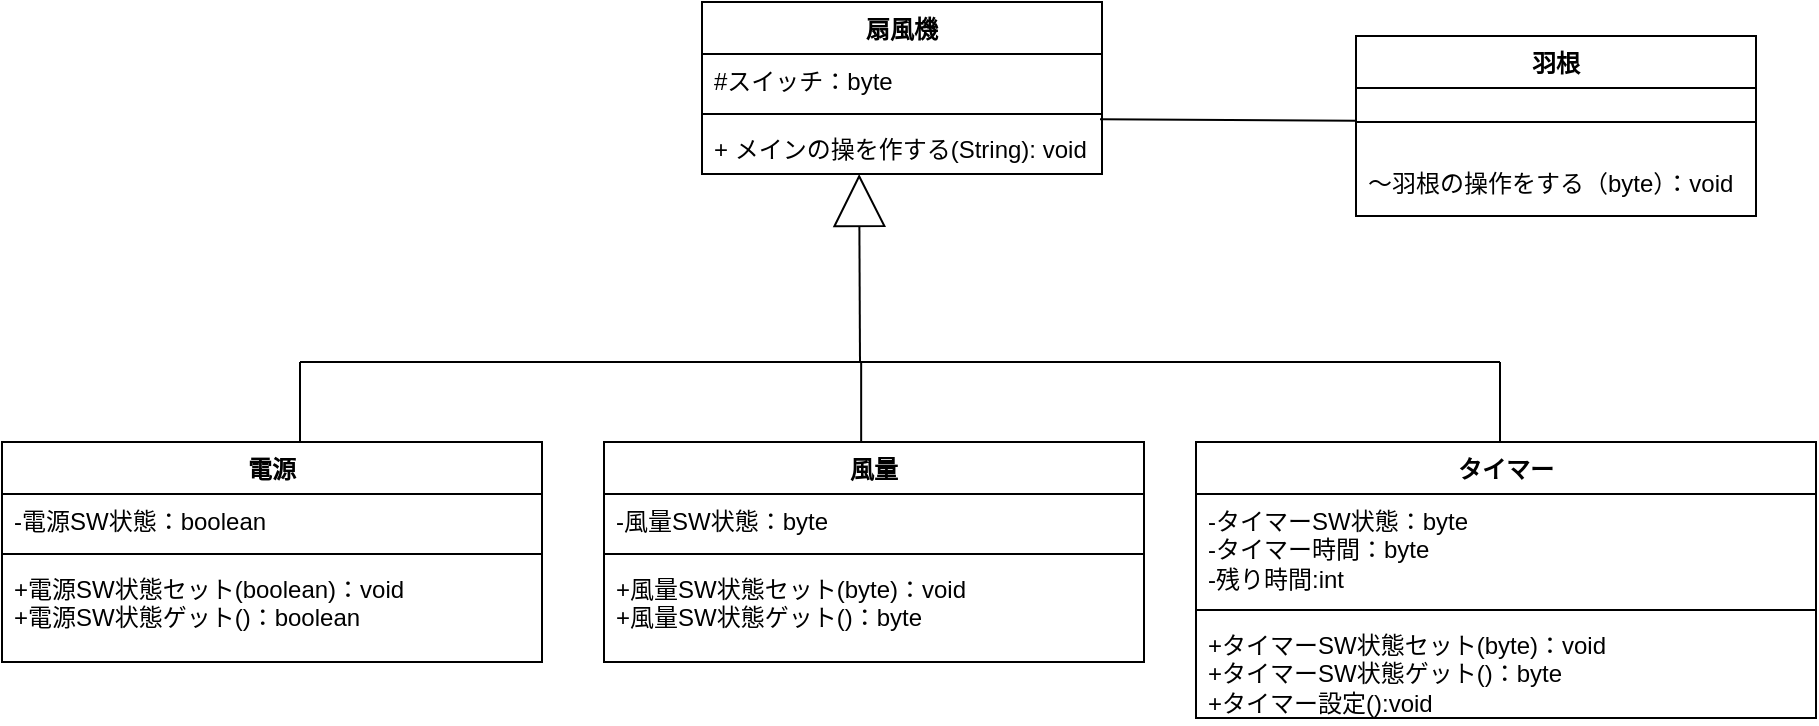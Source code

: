 <mxfile version="21.1.2" type="device" pages="2">
  <diagram id="Da-osiFDCDOtsJ7MdUAY" name="クラス図">
    <mxGraphModel dx="880" dy="484" grid="1" gridSize="10" guides="1" tooltips="1" connect="1" arrows="1" fold="1" page="1" pageScale="1" pageWidth="827" pageHeight="1169" math="0" shadow="0">
      <root>
        <mxCell id="0" />
        <mxCell id="1" parent="0" />
        <mxCell id="GNxP4Rq1OhnhySqF_HCn-17" value="羽根" style="swimlane;fontStyle=1;align=center;verticalAlign=top;childLayout=stackLayout;horizontal=1;startSize=26;horizontalStack=0;resizeParent=1;resizeParentMax=0;resizeLast=0;collapsible=1;marginBottom=0;whiteSpace=wrap;html=1;" parent="1" vertex="1">
          <mxGeometry x="688" y="157" width="200" height="90" as="geometry" />
        </mxCell>
        <mxCell id="GNxP4Rq1OhnhySqF_HCn-19" value="" style="line;strokeWidth=1;fillColor=none;align=left;verticalAlign=middle;spacingTop=-1;spacingLeft=3;spacingRight=3;rotatable=0;labelPosition=right;points=[];portConstraint=eastwest;strokeColor=inherit;" parent="GNxP4Rq1OhnhySqF_HCn-17" vertex="1">
          <mxGeometry y="26" width="200" height="34" as="geometry" />
        </mxCell>
        <mxCell id="GNxP4Rq1OhnhySqF_HCn-20" value="～羽根の操作をする（byte）：void" style="text;strokeColor=none;fillColor=none;align=left;verticalAlign=top;spacingLeft=4;spacingRight=4;overflow=hidden;rotatable=0;points=[[0,0.5],[1,0.5]];portConstraint=eastwest;whiteSpace=wrap;html=1;" parent="GNxP4Rq1OhnhySqF_HCn-17" vertex="1">
          <mxGeometry y="60" width="200" height="30" as="geometry" />
        </mxCell>
        <mxCell id="5kG-spY-I7t3I65sGGEA-6" value="" style="endArrow=block;endFill=0;endSize=24;html=1;rounded=0;" parent="1" edge="1">
          <mxGeometry width="160" relative="1" as="geometry">
            <mxPoint x="440" y="320" as="sourcePoint" />
            <mxPoint x="439.58" y="226" as="targetPoint" />
          </mxGeometry>
        </mxCell>
        <mxCell id="nmrd6tZjVNv58GOkw1EU-1" value="電源" style="swimlane;fontStyle=1;align=center;verticalAlign=top;childLayout=stackLayout;horizontal=1;startSize=26;horizontalStack=0;resizeParent=1;resizeParentMax=0;resizeLast=0;collapsible=1;marginBottom=0;whiteSpace=wrap;html=1;" parent="1" vertex="1">
          <mxGeometry x="11" y="360" width="270" height="110" as="geometry" />
        </mxCell>
        <mxCell id="aP3Cfx8HfI20d9rnEFOV-4" value="" style="endArrow=none;endFill=0;endSize=24;html=1;rounded=0;" parent="nmrd6tZjVNv58GOkw1EU-1" edge="1">
          <mxGeometry width="160" relative="1" as="geometry">
            <mxPoint x="149" as="sourcePoint" />
            <mxPoint x="149" y="-40" as="targetPoint" />
          </mxGeometry>
        </mxCell>
        <mxCell id="nmrd6tZjVNv58GOkw1EU-2" value="-電源SW状態：boolean" style="text;strokeColor=none;fillColor=none;align=left;verticalAlign=top;spacingLeft=4;spacingRight=4;overflow=hidden;rotatable=0;points=[[0,0.5],[1,0.5]];portConstraint=eastwest;whiteSpace=wrap;html=1;" parent="nmrd6tZjVNv58GOkw1EU-1" vertex="1">
          <mxGeometry y="26" width="270" height="26" as="geometry" />
        </mxCell>
        <mxCell id="nmrd6tZjVNv58GOkw1EU-3" value="" style="line;strokeWidth=1;fillColor=none;align=left;verticalAlign=middle;spacingTop=-1;spacingLeft=3;spacingRight=3;rotatable=0;labelPosition=right;points=[];portConstraint=eastwest;strokeColor=inherit;" parent="nmrd6tZjVNv58GOkw1EU-1" vertex="1">
          <mxGeometry y="52" width="270" height="8" as="geometry" />
        </mxCell>
        <mxCell id="nmrd6tZjVNv58GOkw1EU-4" value="+電源SW状態セット(boolean)：void&lt;br style=&quot;border-color: var(--border-color);&quot;&gt;+電源SW状態ゲット()：boolean" style="text;strokeColor=none;fillColor=none;align=left;verticalAlign=top;spacingLeft=4;spacingRight=4;overflow=hidden;rotatable=0;points=[[0,0.5],[1,0.5]];portConstraint=eastwest;whiteSpace=wrap;html=1;" parent="nmrd6tZjVNv58GOkw1EU-1" vertex="1">
          <mxGeometry y="60" width="270" height="50" as="geometry" />
        </mxCell>
        <mxCell id="nmrd6tZjVNv58GOkw1EU-5" value="風量" style="swimlane;fontStyle=1;align=center;verticalAlign=top;childLayout=stackLayout;horizontal=1;startSize=26;horizontalStack=0;resizeParent=1;resizeParentMax=0;resizeLast=0;collapsible=1;marginBottom=0;whiteSpace=wrap;html=1;" parent="1" vertex="1">
          <mxGeometry x="312" y="360" width="270" height="110" as="geometry" />
        </mxCell>
        <mxCell id="nmrd6tZjVNv58GOkw1EU-6" value="-風量SW状態：byte" style="text;strokeColor=none;fillColor=none;align=left;verticalAlign=top;spacingLeft=4;spacingRight=4;overflow=hidden;rotatable=0;points=[[0,0.5],[1,0.5]];portConstraint=eastwest;whiteSpace=wrap;html=1;" parent="nmrd6tZjVNv58GOkw1EU-5" vertex="1">
          <mxGeometry y="26" width="270" height="26" as="geometry" />
        </mxCell>
        <mxCell id="nmrd6tZjVNv58GOkw1EU-7" value="" style="line;strokeWidth=1;fillColor=none;align=left;verticalAlign=middle;spacingTop=-1;spacingLeft=3;spacingRight=3;rotatable=0;labelPosition=right;points=[];portConstraint=eastwest;strokeColor=inherit;" parent="nmrd6tZjVNv58GOkw1EU-5" vertex="1">
          <mxGeometry y="52" width="270" height="8" as="geometry" />
        </mxCell>
        <mxCell id="nmrd6tZjVNv58GOkw1EU-8" value="+風量SW状態セット(byte)：void&lt;br style=&quot;border-color: var(--border-color);&quot;&gt;+風量SW状態ゲット()：byte" style="text;strokeColor=none;fillColor=none;align=left;verticalAlign=top;spacingLeft=4;spacingRight=4;overflow=hidden;rotatable=0;points=[[0,0.5],[1,0.5]];portConstraint=eastwest;whiteSpace=wrap;html=1;" parent="nmrd6tZjVNv58GOkw1EU-5" vertex="1">
          <mxGeometry y="60" width="270" height="50" as="geometry" />
        </mxCell>
        <mxCell id="nmrd6tZjVNv58GOkw1EU-13" value="タイマー&lt;br&gt;" style="swimlane;fontStyle=1;align=center;verticalAlign=top;childLayout=stackLayout;horizontal=1;startSize=26;horizontalStack=0;resizeParent=1;resizeParentMax=0;resizeLast=0;collapsible=1;marginBottom=0;whiteSpace=wrap;html=1;" parent="1" vertex="1">
          <mxGeometry x="608" y="360" width="310" height="138" as="geometry" />
        </mxCell>
        <mxCell id="nmrd6tZjVNv58GOkw1EU-14" value="-タイマーSW状態：byte&lt;br&gt;-タイマー時間：byte&lt;br style=&quot;border-color: var(--border-color);&quot;&gt;-残り時間:int" style="text;strokeColor=none;fillColor=none;align=left;verticalAlign=top;spacingLeft=4;spacingRight=4;overflow=hidden;rotatable=0;points=[[0,0.5],[1,0.5]];portConstraint=eastwest;whiteSpace=wrap;html=1;" parent="nmrd6tZjVNv58GOkw1EU-13" vertex="1">
          <mxGeometry y="26" width="310" height="54" as="geometry" />
        </mxCell>
        <mxCell id="nmrd6tZjVNv58GOkw1EU-15" value="" style="line;strokeWidth=1;fillColor=none;align=left;verticalAlign=middle;spacingTop=-1;spacingLeft=3;spacingRight=3;rotatable=0;labelPosition=right;points=[];portConstraint=eastwest;strokeColor=inherit;" parent="nmrd6tZjVNv58GOkw1EU-13" vertex="1">
          <mxGeometry y="80" width="310" height="8" as="geometry" />
        </mxCell>
        <mxCell id="nmrd6tZjVNv58GOkw1EU-16" value="+タイマーSW状態セット(byte)：void&lt;br style=&quot;border-color: var(--border-color);&quot;&gt;+タイマーSW状態ゲット()：byte&lt;br&gt;+タイマー設定():void" style="text;strokeColor=none;fillColor=none;align=left;verticalAlign=top;spacingLeft=4;spacingRight=4;overflow=hidden;rotatable=0;points=[[0,0.5],[1,0.5]];portConstraint=eastwest;whiteSpace=wrap;html=1;" parent="nmrd6tZjVNv58GOkw1EU-13" vertex="1">
          <mxGeometry y="88" width="310" height="50" as="geometry" />
        </mxCell>
        <mxCell id="nmrd6tZjVNv58GOkw1EU-17" value="" style="endArrow=none;html=1;rounded=0;exitX=0.995;exitY=0.825;exitDx=0;exitDy=0;exitPerimeter=0;" parent="1" source="aP3Cfx8HfI20d9rnEFOV-9" target="GNxP4Rq1OhnhySqF_HCn-19" edge="1">
          <mxGeometry width="50" height="50" relative="1" as="geometry">
            <mxPoint x="522" y="198.5" as="sourcePoint" />
            <mxPoint x="611" y="199.5" as="targetPoint" />
          </mxGeometry>
        </mxCell>
        <mxCell id="aP3Cfx8HfI20d9rnEFOV-3" value="" style="endArrow=none;endFill=0;endSize=24;html=1;rounded=0;" parent="1" edge="1">
          <mxGeometry width="160" relative="1" as="geometry">
            <mxPoint x="160" y="320" as="sourcePoint" />
            <mxPoint x="760" y="320" as="targetPoint" />
            <Array as="points">
              <mxPoint x="460" y="320" />
            </Array>
          </mxGeometry>
        </mxCell>
        <mxCell id="aP3Cfx8HfI20d9rnEFOV-5" value="" style="endArrow=none;endFill=0;endSize=24;html=1;rounded=0;" parent="1" edge="1">
          <mxGeometry width="160" relative="1" as="geometry">
            <mxPoint x="760" y="360" as="sourcePoint" />
            <mxPoint x="760" y="320" as="targetPoint" />
          </mxGeometry>
        </mxCell>
        <mxCell id="aP3Cfx8HfI20d9rnEFOV-6" value="" style="endArrow=none;endFill=0;endSize=24;html=1;rounded=0;" parent="1" edge="1">
          <mxGeometry width="160" relative="1" as="geometry">
            <mxPoint x="440.58" y="360" as="sourcePoint" />
            <mxPoint x="440.58" y="320" as="targetPoint" />
          </mxGeometry>
        </mxCell>
        <mxCell id="aP3Cfx8HfI20d9rnEFOV-7" value="扇風機" style="swimlane;fontStyle=1;align=center;verticalAlign=top;childLayout=stackLayout;horizontal=1;startSize=26;horizontalStack=0;resizeParent=1;resizeParentMax=0;resizeLast=0;collapsible=1;marginBottom=0;whiteSpace=wrap;html=1;" parent="1" vertex="1">
          <mxGeometry x="361" y="140" width="200" height="86" as="geometry" />
        </mxCell>
        <mxCell id="aP3Cfx8HfI20d9rnEFOV-8" value="#スイッチ：byte" style="text;strokeColor=none;fillColor=none;align=left;verticalAlign=top;spacingLeft=4;spacingRight=4;overflow=hidden;rotatable=0;points=[[0,0.5],[1,0.5]];portConstraint=eastwest;whiteSpace=wrap;html=1;" parent="aP3Cfx8HfI20d9rnEFOV-7" vertex="1">
          <mxGeometry y="26" width="200" height="26" as="geometry" />
        </mxCell>
        <mxCell id="aP3Cfx8HfI20d9rnEFOV-9" value="" style="line;strokeWidth=1;fillColor=none;align=left;verticalAlign=middle;spacingTop=-1;spacingLeft=3;spacingRight=3;rotatable=0;labelPosition=right;points=[];portConstraint=eastwest;strokeColor=inherit;" parent="aP3Cfx8HfI20d9rnEFOV-7" vertex="1">
          <mxGeometry y="52" width="200" height="8" as="geometry" />
        </mxCell>
        <mxCell id="aP3Cfx8HfI20d9rnEFOV-10" value="+ メインの操を作する(String): void" style="text;strokeColor=none;fillColor=none;align=left;verticalAlign=top;spacingLeft=4;spacingRight=4;overflow=hidden;rotatable=0;points=[[0,0.5],[1,0.5]];portConstraint=eastwest;whiteSpace=wrap;html=1;" parent="aP3Cfx8HfI20d9rnEFOV-7" vertex="1">
          <mxGeometry y="60" width="200" height="26" as="geometry" />
        </mxCell>
      </root>
    </mxGraphModel>
  </diagram>
  <diagram id="MlRpF2pr8YVpRtB6sIoQ" name="シーケンス図">
    <mxGraphModel dx="880" dy="1653" grid="1" gridSize="10" guides="1" tooltips="1" connect="1" arrows="1" fold="1" page="1" pageScale="1" pageWidth="827" pageHeight="1169" math="0" shadow="0">
      <root>
        <mxCell id="0" />
        <mxCell id="1" parent="0" />
        <mxCell id="IjhxHUzppBeSH8chwasQ-3" value="風量" style="shape=umlLifeline;perimeter=lifelinePerimeter;whiteSpace=wrap;html=1;container=1;dropTarget=0;collapsible=0;recursiveResize=0;outlineConnect=0;portConstraint=eastwest;newEdgeStyle={&quot;edgeStyle&quot;:&quot;elbowEdgeStyle&quot;,&quot;elbow&quot;:&quot;vertical&quot;,&quot;curved&quot;:0,&quot;rounded&quot;:0};" parent="1" vertex="1">
          <mxGeometry x="446" y="79" width="100" height="2631" as="geometry" />
        </mxCell>
        <mxCell id="IjhxHUzppBeSH8chwasQ-4" value="" style="html=1;points=[];perimeter=orthogonalPerimeter;outlineConnect=0;targetShapes=umlLifeline;portConstraint=eastwest;newEdgeStyle={&quot;edgeStyle&quot;:&quot;elbowEdgeStyle&quot;,&quot;elbow&quot;:&quot;vertical&quot;,&quot;curved&quot;:0,&quot;rounded&quot;:0};" parent="IjhxHUzppBeSH8chwasQ-3" vertex="1">
          <mxGeometry x="45" y="1100" width="10" height="20" as="geometry" />
        </mxCell>
        <mxCell id="I4E5OEKhnWg4GRvP0yCX-6" value="" style="html=1;points=[];perimeter=orthogonalPerimeter;outlineConnect=0;targetShapes=umlLifeline;portConstraint=eastwest;newEdgeStyle={&quot;edgeStyle&quot;:&quot;elbowEdgeStyle&quot;,&quot;elbow&quot;:&quot;vertical&quot;,&quot;curved&quot;:0,&quot;rounded&quot;:0};" parent="1" vertex="1">
          <mxGeometry x="491" y="1484" width="10" height="346" as="geometry" />
        </mxCell>
        <mxCell id="z99gwbU9ZawoU2V-Dmkn-1" value="" style="shape=umlLifeline;perimeter=lifelinePerimeter;whiteSpace=wrap;html=1;container=1;dropTarget=0;collapsible=0;recursiveResize=0;outlineConnect=0;portConstraint=eastwest;newEdgeStyle={&quot;edgeStyle&quot;:&quot;elbowEdgeStyle&quot;,&quot;elbow&quot;:&quot;vertical&quot;,&quot;curved&quot;:0,&quot;rounded&quot;:0};participant=umlActor;" parent="1" vertex="1">
          <mxGeometry x="30" y="80" width="20" height="2630" as="geometry" />
        </mxCell>
        <mxCell id="z99gwbU9ZawoU2V-Dmkn-2" value="" style="html=1;points=[];perimeter=orthogonalPerimeter;outlineConnect=0;targetShapes=umlLifeline;portConstraint=eastwest;newEdgeStyle={&quot;edgeStyle&quot;:&quot;elbowEdgeStyle&quot;,&quot;elbow&quot;:&quot;vertical&quot;,&quot;curved&quot;:0,&quot;rounded&quot;:0};" parent="z99gwbU9ZawoU2V-Dmkn-1" vertex="1">
          <mxGeometry x="5" y="160" width="10" height="80" as="geometry" />
        </mxCell>
        <mxCell id="81HOCbnFtm8YGjuf9_y1-8" value="" style="html=1;points=[];perimeter=orthogonalPerimeter;outlineConnect=0;targetShapes=umlLifeline;portConstraint=eastwest;newEdgeStyle={&quot;edgeStyle&quot;:&quot;elbowEdgeStyle&quot;,&quot;elbow&quot;:&quot;vertical&quot;,&quot;curved&quot;:0,&quot;rounded&quot;:0};" parent="z99gwbU9ZawoU2V-Dmkn-1" vertex="1">
          <mxGeometry x="5" y="600" width="10" height="82" as="geometry" />
        </mxCell>
        <mxCell id="z99gwbU9ZawoU2V-Dmkn-3" value="扇風機" style="shape=umlLifeline;perimeter=lifelinePerimeter;whiteSpace=wrap;html=1;container=1;dropTarget=0;collapsible=0;recursiveResize=0;outlineConnect=0;portConstraint=eastwest;newEdgeStyle={&quot;edgeStyle&quot;:&quot;elbowEdgeStyle&quot;,&quot;elbow&quot;:&quot;vertical&quot;,&quot;curved&quot;:0,&quot;rounded&quot;:0};" parent="1" vertex="1">
          <mxGeometry x="117" y="79" width="100" height="2631" as="geometry" />
        </mxCell>
        <mxCell id="z99gwbU9ZawoU2V-Dmkn-4" value="" style="html=1;points=[];perimeter=orthogonalPerimeter;outlineConnect=0;targetShapes=umlLifeline;portConstraint=eastwest;newEdgeStyle={&quot;edgeStyle&quot;:&quot;elbowEdgeStyle&quot;,&quot;elbow&quot;:&quot;vertical&quot;,&quot;curved&quot;:0,&quot;rounded&quot;:0};" parent="z99gwbU9ZawoU2V-Dmkn-3" vertex="1">
          <mxGeometry x="45" y="110" width="10" height="2170" as="geometry" />
        </mxCell>
        <mxCell id="IjhxHUzppBeSH8chwasQ-1" value="電源" style="shape=umlLifeline;perimeter=lifelinePerimeter;whiteSpace=wrap;html=1;container=1;dropTarget=0;collapsible=0;recursiveResize=0;outlineConnect=0;portConstraint=eastwest;newEdgeStyle={&quot;edgeStyle&quot;:&quot;elbowEdgeStyle&quot;,&quot;elbow&quot;:&quot;vertical&quot;,&quot;curved&quot;:0,&quot;rounded&quot;:0};" parent="1" vertex="1">
          <mxGeometry x="285" y="79" width="100" height="2631" as="geometry" />
        </mxCell>
        <mxCell id="IjhxHUzppBeSH8chwasQ-2" value="" style="html=1;points=[];perimeter=orthogonalPerimeter;outlineConnect=0;targetShapes=umlLifeline;portConstraint=eastwest;newEdgeStyle={&quot;edgeStyle&quot;:&quot;elbowEdgeStyle&quot;,&quot;elbow&quot;:&quot;vertical&quot;,&quot;curved&quot;:0,&quot;rounded&quot;:0};" parent="IjhxHUzppBeSH8chwasQ-1" vertex="1">
          <mxGeometry x="45" y="975" width="10" height="285" as="geometry" />
        </mxCell>
        <mxCell id="I4E5OEKhnWg4GRvP0yCX-8" value="" style="html=1;points=[];perimeter=orthogonalPerimeter;outlineConnect=0;targetShapes=umlLifeline;portConstraint=eastwest;newEdgeStyle={&quot;edgeStyle&quot;:&quot;elbowEdgeStyle&quot;,&quot;elbow&quot;:&quot;vertical&quot;,&quot;curved&quot;:0,&quot;rounded&quot;:0};" parent="IjhxHUzppBeSH8chwasQ-1" vertex="1">
          <mxGeometry x="45" y="2480" width="10" height="20" as="geometry" />
        </mxCell>
        <mxCell id="IjhxHUzppBeSH8chwasQ-5" value="タイマー" style="shape=umlLifeline;perimeter=lifelinePerimeter;whiteSpace=wrap;html=1;container=1;dropTarget=0;collapsible=0;recursiveResize=0;outlineConnect=0;portConstraint=eastwest;newEdgeStyle={&quot;edgeStyle&quot;:&quot;elbowEdgeStyle&quot;,&quot;elbow&quot;:&quot;vertical&quot;,&quot;curved&quot;:0,&quot;rounded&quot;:0};" parent="1" vertex="1">
          <mxGeometry x="607" y="79" width="100" height="2631" as="geometry" />
        </mxCell>
        <mxCell id="IjhxHUzppBeSH8chwasQ-6" value="" style="html=1;points=[];perimeter=orthogonalPerimeter;outlineConnect=0;targetShapes=umlLifeline;portConstraint=eastwest;newEdgeStyle={&quot;edgeStyle&quot;:&quot;elbowEdgeStyle&quot;,&quot;elbow&quot;:&quot;vertical&quot;,&quot;curved&quot;:0,&quot;rounded&quot;:0};" parent="IjhxHUzppBeSH8chwasQ-5" vertex="1">
          <mxGeometry x="45" y="1120" width="10" height="170" as="geometry" />
        </mxCell>
        <mxCell id="IjhxHUzppBeSH8chwasQ-7" value="羽根" style="shape=umlLifeline;perimeter=lifelinePerimeter;whiteSpace=wrap;html=1;container=1;dropTarget=0;collapsible=0;recursiveResize=0;outlineConnect=0;portConstraint=eastwest;newEdgeStyle={&quot;edgeStyle&quot;:&quot;elbowEdgeStyle&quot;,&quot;elbow&quot;:&quot;vertical&quot;,&quot;curved&quot;:0,&quot;rounded&quot;:0};" parent="1" vertex="1">
          <mxGeometry x="767" y="79" width="100" height="2621" as="geometry" />
        </mxCell>
        <mxCell id="IjhxHUzppBeSH8chwasQ-8" value="" style="html=1;points=[];perimeter=orthogonalPerimeter;outlineConnect=0;targetShapes=umlLifeline;portConstraint=eastwest;newEdgeStyle={&quot;edgeStyle&quot;:&quot;elbowEdgeStyle&quot;,&quot;elbow&quot;:&quot;vertical&quot;,&quot;curved&quot;:0,&quot;rounded&quot;:0};" parent="IjhxHUzppBeSH8chwasQ-7" vertex="1">
          <mxGeometry x="45" y="1147" width="10" height="210" as="geometry" />
        </mxCell>
        <mxCell id="6IpNeyvOo0yQNz-WjxE4-5" value="" style="html=1;points=[];perimeter=orthogonalPerimeter;outlineConnect=0;targetShapes=umlLifeline;portConstraint=eastwest;newEdgeStyle={&quot;edgeStyle&quot;:&quot;elbowEdgeStyle&quot;,&quot;elbow&quot;:&quot;vertical&quot;,&quot;curved&quot;:0,&quot;rounded&quot;:0};" parent="IjhxHUzppBeSH8chwasQ-7" vertex="1">
          <mxGeometry x="45" y="1521" width="10" height="294" as="geometry" />
        </mxCell>
        <mxCell id="I4E5OEKhnWg4GRvP0yCX-1" value="" style="html=1;points=[];perimeter=orthogonalPerimeter;outlineConnect=0;targetShapes=umlLifeline;portConstraint=eastwest;newEdgeStyle={&quot;edgeStyle&quot;:&quot;elbowEdgeStyle&quot;,&quot;elbow&quot;:&quot;vertical&quot;,&quot;curved&quot;:0,&quot;rounded&quot;:0};" parent="IjhxHUzppBeSH8chwasQ-7" vertex="1">
          <mxGeometry x="45" y="2122" width="10" height="60" as="geometry" />
        </mxCell>
        <mxCell id="0y47AZSAL1XoMEZgoopo-1" value="loop" style="shape=umlFrame;whiteSpace=wrap;html=1;pointerEvents=0;strokeColor=#000000;" parent="1" vertex="1">
          <mxGeometry x="10" y="150" width="1000" height="2510" as="geometry" />
        </mxCell>
        <mxCell id="0y47AZSAL1XoMEZgoopo-2" value="&lt;span style=&quot;background-color: rgb(255, 255, 255);&quot;&gt;[!終了SW状態]&lt;/span&gt;" style="text;html=1;align=center;verticalAlign=middle;resizable=0;points=[];autosize=1;strokeColor=none;fillColor=none;fontStyle=0" parent="1" vertex="1">
          <mxGeometry x="121" y="186" width="100" height="30" as="geometry" />
        </mxCell>
        <mxCell id="0y47AZSAL1XoMEZgoopo-3" value="スイッチを押す" style="html=1;verticalAlign=bottom;endArrow=open;edgeStyle=elbowEdgeStyle;elbow=vertical;curved=0;rounded=0;endFill=0;" parent="1" edge="1">
          <mxGeometry width="80" relative="1" as="geometry">
            <mxPoint x="47" y="288" as="sourcePoint" />
            <mxPoint x="160" y="288" as="targetPoint" />
          </mxGeometry>
        </mxCell>
        <mxCell id="m8nRjdn6mDifJX-L7D6D-1" value="opt" style="shape=umlFrame;whiteSpace=wrap;html=1;pointerEvents=0;" parent="1" vertex="1">
          <mxGeometry x="20" y="490" width="329" height="468" as="geometry" />
        </mxCell>
        <mxCell id="m8nRjdn6mDifJX-L7D6D-2" value="&lt;span style=&quot;background-color: rgb(255, 255, 255);&quot;&gt;[電源OFF]&lt;/span&gt;" style="text;html=1;align=center;verticalAlign=middle;resizable=0;points=[];autosize=1;strokeColor=none;fillColor=none;fontStyle=0" parent="1" vertex="1">
          <mxGeometry x="131" y="566" width="80" height="30" as="geometry" />
        </mxCell>
        <mxCell id="iE-yaS8_JCGdy1mH4K0s-1" value="電源SWを選ぶ必要" style="html=1;verticalAlign=bottom;endArrow=open;edgeStyle=elbowEdgeStyle;elbow=vertical;curved=0;rounded=0;endFill=0;" parent="1" edge="1">
          <mxGeometry width="80" relative="1" as="geometry">
            <mxPoint x="160" y="686" as="sourcePoint" />
            <mxPoint x="44" y="686" as="targetPoint" />
          </mxGeometry>
        </mxCell>
        <mxCell id="bO6Vk6zns8SR30MgM4As-1" value="スイッチに代入" style="html=1;align=left;spacingLeft=2;endArrow=block;rounded=0;edgeStyle=orthogonalEdgeStyle;curved=0;rounded=0;" parent="1" edge="1">
          <mxGeometry relative="1" as="geometry">
            <mxPoint x="173" y="306" as="sourcePoint" />
            <Array as="points">
              <mxPoint x="203" y="336" />
            </Array>
            <mxPoint x="173" y="336" as="targetPoint" />
          </mxGeometry>
        </mxCell>
        <mxCell id="ChgpOdPrW_7bbLY_2tV4-1" value="loop" style="shape=umlFrame;whiteSpace=wrap;html=1;pointerEvents=0;" parent="1" vertex="1">
          <mxGeometry x="30" y="610" width="260" height="328" as="geometry" />
        </mxCell>
        <mxCell id="ChgpOdPrW_7bbLY_2tV4-2" value="&lt;span style=&quot;background-color: rgb(255, 255, 255);&quot;&gt;[!電源SW状態]&lt;/span&gt;" style="text;html=1;align=center;verticalAlign=middle;resizable=0;points=[];autosize=1;strokeColor=none;fillColor=none;fontStyle=0" parent="1" vertex="1">
          <mxGeometry x="121" y="631" width="100" height="30" as="geometry" />
        </mxCell>
        <mxCell id="ChgpOdPrW_7bbLY_2tV4-3" value="スイッチを押す" style="html=1;verticalAlign=bottom;endArrow=open;edgeStyle=elbowEdgeStyle;elbow=vertical;curved=0;rounded=0;endFill=0;" parent="1" edge="1">
          <mxGeometry width="80" relative="1" as="geometry">
            <mxPoint x="48" y="753" as="sourcePoint" />
            <mxPoint x="158" y="753" as="targetPoint" />
          </mxGeometry>
        </mxCell>
        <mxCell id="ChgpOdPrW_7bbLY_2tV4-4" value="スイッチに代入" style="html=1;align=left;spacingLeft=2;endArrow=block;rounded=0;edgeStyle=orthogonalEdgeStyle;curved=0;rounded=0;" parent="1" edge="1">
          <mxGeometry relative="1" as="geometry">
            <mxPoint x="171" y="761" as="sourcePoint" />
            <Array as="points">
              <mxPoint x="201" y="791" />
            </Array>
            <mxPoint x="171" y="791" as="targetPoint" />
          </mxGeometry>
        </mxCell>
        <mxCell id="EShJ6mX-_zgLLwn7hlxP-1" value="alt" style="shape=umlFrame;whiteSpace=wrap;html=1;pointerEvents=0;fillColor=#0050ef;strokeColor=#001DBC;fontColor=#ffffff;" parent="1" vertex="1">
          <mxGeometry x="60" y="1000" width="920" height="1630" as="geometry" />
        </mxCell>
        <mxCell id="mp9bJ8Ztt0HSg848w47t-1" value="&lt;span style=&quot;background-color: rgb(255, 255, 255);&quot;&gt;[電源SW]&lt;/span&gt;" style="text;html=1;align=center;verticalAlign=middle;resizable=0;points=[];autosize=1;fontColor=#3333FF;" parent="1" vertex="1">
          <mxGeometry x="131" y="1020" width="70" height="30" as="geometry" />
        </mxCell>
        <mxCell id="VEgwTOp1ede8Go00H1na-1" value="return" style="html=1;verticalAlign=bottom;endArrow=open;edgeStyle=elbowEdgeStyle;elbow=vertical;curved=0;rounded=0;endFill=0;dashed=1;" parent="1" edge="1">
          <mxGeometry width="80" relative="1" as="geometry">
            <mxPoint x="330" y="1080" as="sourcePoint" />
            <mxPoint x="172" y="1080" as="targetPoint" />
          </mxGeometry>
        </mxCell>
        <mxCell id="8qKCtNKibCvqncSbySWY-1" value="alt" style="shape=umlFrame;whiteSpace=wrap;html=1;pointerEvents=0;" parent="1" vertex="1">
          <mxGeometry x="87" y="1090" width="873" height="350" as="geometry" />
        </mxCell>
        <mxCell id="COXw2-XJ1EivFBoxkVSo-1" value="&lt;span style=&quot;background-color: rgb(255, 255, 255);&quot;&gt;[電源OFF]&lt;/span&gt;" style="text;html=1;align=center;verticalAlign=middle;resizable=0;points=[];autosize=1;strokeColor=none;fillColor=none;" parent="1" vertex="1">
          <mxGeometry x="121" y="1117" width="80" height="30" as="geometry" />
        </mxCell>
        <mxCell id="2L34tnE1T6-V9yDTWy7O-1" value="電源SW状態セット(ON)" style="html=1;verticalAlign=bottom;endArrow=open;edgeStyle=elbowEdgeStyle;elbow=vertical;curved=0;rounded=0;endFill=0;" parent="1" edge="1">
          <mxGeometry width="80" relative="1" as="geometry">
            <mxPoint x="172" y="1157" as="sourcePoint" />
            <mxPoint x="330" y="1157" as="targetPoint" />
          </mxGeometry>
        </mxCell>
        <mxCell id="dDWD4bxIUGU5hcnFfVwq-1" value="風量SW状態セット(中)" style="html=1;verticalAlign=bottom;endArrow=open;edgeStyle=elbowEdgeStyle;elbow=vertical;curved=0;rounded=0;endFill=0;" parent="1" edge="1">
          <mxGeometry width="80" relative="1" as="geometry">
            <mxPoint x="172" y="1185" as="sourcePoint" />
            <mxPoint x="490" y="1185" as="targetPoint" />
          </mxGeometry>
        </mxCell>
        <mxCell id="srDB73NjjWslmIDbLAVM-1" value="羽根の操作をする()" style="html=1;verticalAlign=bottom;endArrow=open;edgeStyle=elbowEdgeStyle;elbow=vertical;curved=0;rounded=0;endFill=0;" parent="1" edge="1">
          <mxGeometry width="80" relative="1" as="geometry">
            <mxPoint x="174" y="1237" as="sourcePoint" />
            <mxPoint x="811" y="1237" as="targetPoint" />
          </mxGeometry>
        </mxCell>
        <mxCell id="srDB73NjjWslmIDbLAVM-3" value="羽根を風量中で回す" style="html=1;align=left;spacingLeft=2;endArrow=block;rounded=0;edgeStyle=orthogonalEdgeStyle;curved=0;rounded=0;" parent="1" edge="1">
          <mxGeometry relative="1" as="geometry">
            <mxPoint x="822" y="1245" as="sourcePoint" />
            <Array as="points">
              <mxPoint x="852" y="1275" />
            </Array>
            <mxPoint x="822" y="1275" as="targetPoint" />
          </mxGeometry>
        </mxCell>
        <mxCell id="XrZrYknfvUI4VeZLZ-8_-1" value="" style="line;strokeWidth=1;fillColor=none;align=left;verticalAlign=middle;spacingTop=-1;spacingLeft=3;spacingRight=3;rotatable=0;labelPosition=right;points=[];portConstraint=eastwest;strokeColor=inherit;dashed=1;" parent="1" vertex="1">
          <mxGeometry x="90" y="1284" width="870" height="8" as="geometry" />
        </mxCell>
        <mxCell id="XrZrYknfvUI4VeZLZ-8_-2" value="&lt;span style=&quot;background-color: rgb(255, 255, 255);&quot;&gt;[電源ON]&lt;/span&gt;" style="text;html=1;align=center;verticalAlign=middle;resizable=0;points=[];autosize=1;strokeColor=none;fillColor=none;" parent="1" vertex="1">
          <mxGeometry x="131" y="1287" width="70" height="30" as="geometry" />
        </mxCell>
        <mxCell id="QeWaGTIi_KKsl8fsgaG--1" value="電源SW状態セット(OFF)" style="html=1;verticalAlign=bottom;endArrow=open;edgeStyle=elbowEdgeStyle;elbow=vertical;curved=0;rounded=0;endFill=0;" parent="1" edge="1">
          <mxGeometry width="80" relative="1" as="geometry">
            <mxPoint x="171" y="1330" as="sourcePoint" />
            <mxPoint x="329" y="1330" as="targetPoint" />
          </mxGeometry>
        </mxCell>
        <mxCell id="k1oNEgXGWM9CuPlhudFU-1" value="タイマーSW状態セット(OFF)" style="html=1;verticalAlign=bottom;endArrow=open;edgeStyle=elbowEdgeStyle;elbow=vertical;curved=0;rounded=0;endFill=0;" parent="1" edge="1">
          <mxGeometry width="80" relative="1" as="geometry">
            <mxPoint x="172" y="1360" as="sourcePoint" />
            <mxPoint x="650" y="1360" as="targetPoint" />
            <Array as="points">
              <mxPoint x="640" y="1360" />
            </Array>
          </mxGeometry>
        </mxCell>
        <mxCell id="l2cT11Ey_8e5cHlgXcNV-1" value="羽根の操作をする()" style="html=1;verticalAlign=bottom;endArrow=open;edgeStyle=elbowEdgeStyle;elbow=vertical;curved=0;rounded=0;endFill=0;" parent="1" edge="1">
          <mxGeometry width="80" relative="1" as="geometry">
            <mxPoint x="174" y="1390" as="sourcePoint" />
            <mxPoint x="811" y="1390" as="targetPoint" />
          </mxGeometry>
        </mxCell>
        <mxCell id="l2cT11Ey_8e5cHlgXcNV-2" value="羽根を停止する" style="html=1;align=left;spacingLeft=2;endArrow=block;rounded=0;edgeStyle=orthogonalEdgeStyle;curved=0;rounded=0;" parent="1" edge="1">
          <mxGeometry relative="1" as="geometry">
            <mxPoint x="822" y="1400" as="sourcePoint" />
            <Array as="points">
              <mxPoint x="852" y="1430" />
            </Array>
            <mxPoint x="822" y="1430" as="targetPoint" />
          </mxGeometry>
        </mxCell>
        <mxCell id="pTr1EbSty8_qAl-09GON-1" value="" style="line;strokeWidth=1;fillColor=#0050ef;align=left;verticalAlign=middle;spacingTop=-1;spacingLeft=3;spacingRight=3;rotatable=0;labelPosition=right;points=[];portConstraint=eastwest;strokeColor=#001DBC;dashed=1;fontColor=#ffffff;" parent="1" vertex="1">
          <mxGeometry x="60" y="1450" width="920" height="8" as="geometry" />
        </mxCell>
        <mxCell id="okodCm0LDdhWToXSfiEH-1" value="&lt;span style=&quot;background-color: rgb(255, 255, 255);&quot;&gt;[風量SW]&lt;/span&gt;" style="text;html=1;align=center;verticalAlign=middle;resizable=0;points=[];autosize=1;strokeColor=none;fillColor=none;fontColor=#3333FF;" parent="1" vertex="1">
          <mxGeometry x="132" y="1457" width="70" height="30" as="geometry" />
        </mxCell>
        <mxCell id="okodCm0LDdhWToXSfiEH-2" value="return" style="html=1;verticalAlign=bottom;endArrow=open;edgeStyle=elbowEdgeStyle;elbow=vertical;curved=0;rounded=0;endFill=0;dashed=1;" parent="1" edge="1">
          <mxGeometry width="80" relative="1" as="geometry">
            <mxPoint x="490" y="1506" as="sourcePoint" />
            <mxPoint x="170" y="1506" as="targetPoint" />
          </mxGeometry>
        </mxCell>
        <mxCell id="LTo1EjI0QqldB_ofyN4D-1" value="alt" style="shape=umlFrame;whiteSpace=wrap;html=1;pointerEvents=0;" parent="1" vertex="1">
          <mxGeometry x="87" y="1520" width="873" height="380" as="geometry" />
        </mxCell>
        <mxCell id="4CqJJJCVuQ9Pb68nHavn-1" value="&lt;span style=&quot;background-color: rgb(255, 255, 255);&quot;&gt;[風量：弱]&lt;/span&gt;" style="text;html=1;align=center;verticalAlign=middle;resizable=0;points=[];autosize=1;strokeColor=none;fillColor=none;" parent="1" vertex="1">
          <mxGeometry x="127" y="1548" width="80" height="30" as="geometry" />
        </mxCell>
        <mxCell id="5i3kDeNX9b1GEN7vPkJq-1" value="風量SW状態セット(中)" style="html=1;verticalAlign=bottom;endArrow=open;edgeStyle=elbowEdgeStyle;elbow=vertical;curved=0;rounded=0;endFill=0;" parent="1" edge="1">
          <mxGeometry width="80" relative="1" as="geometry">
            <mxPoint x="173" y="1582" as="sourcePoint" />
            <mxPoint x="491" y="1582" as="targetPoint" />
          </mxGeometry>
        </mxCell>
        <mxCell id="omkz7KrjynmGF264bzEO-1" value="羽根の操作をする()" style="html=1;verticalAlign=bottom;endArrow=open;edgeStyle=elbowEdgeStyle;elbow=vertical;curved=0;rounded=0;endFill=0;" parent="1" edge="1">
          <mxGeometry width="80" relative="1" as="geometry">
            <mxPoint x="172" y="1610" as="sourcePoint" />
            <mxPoint x="809" y="1609.5" as="targetPoint" />
          </mxGeometry>
        </mxCell>
        <mxCell id="omkz7KrjynmGF264bzEO-2" value="羽根を風量中で回す" style="html=1;align=left;spacingLeft=2;endArrow=block;rounded=0;edgeStyle=orthogonalEdgeStyle;curved=0;rounded=0;" parent="1" edge="1">
          <mxGeometry relative="1" as="geometry">
            <mxPoint x="823" y="1620" as="sourcePoint" />
            <Array as="points">
              <mxPoint x="853" y="1650" />
            </Array>
            <mxPoint x="823" y="1650" as="targetPoint" />
          </mxGeometry>
        </mxCell>
        <mxCell id="kjZzyy0DoiToJexNsiST-1" value="&lt;span style=&quot;background-color: rgb(255, 255, 255);&quot;&gt;[風量：中]&lt;/span&gt;" style="text;html=1;align=center;verticalAlign=middle;resizable=0;points=[];autosize=1;strokeColor=none;fillColor=none;" parent="1" vertex="1">
          <mxGeometry x="127" y="1663" width="80" height="30" as="geometry" />
        </mxCell>
        <mxCell id="kjZzyy0DoiToJexNsiST-2" value="" style="line;strokeWidth=1;fillColor=none;align=left;verticalAlign=middle;spacingTop=-1;spacingLeft=3;spacingRight=3;rotatable=0;labelPosition=right;points=[];portConstraint=eastwest;strokeColor=inherit;dashed=1;" parent="1" vertex="1">
          <mxGeometry x="88.5" y="1655" width="870" height="8" as="geometry" />
        </mxCell>
        <mxCell id="kjZzyy0DoiToJexNsiST-3" value="風量SW状態セット(強)" style="html=1;verticalAlign=bottom;endArrow=open;edgeStyle=elbowEdgeStyle;elbow=vertical;curved=0;rounded=0;endFill=0;" parent="1" edge="1">
          <mxGeometry width="80" relative="1" as="geometry">
            <mxPoint x="173.5" y="1700" as="sourcePoint" />
            <mxPoint x="491.5" y="1700" as="targetPoint" />
          </mxGeometry>
        </mxCell>
        <mxCell id="kjZzyy0DoiToJexNsiST-4" value="羽根の操作をする()" style="html=1;verticalAlign=bottom;endArrow=open;edgeStyle=elbowEdgeStyle;elbow=vertical;curved=0;rounded=0;endFill=0;" parent="1" edge="1">
          <mxGeometry width="80" relative="1" as="geometry">
            <mxPoint x="172.5" y="1727.5" as="sourcePoint" />
            <mxPoint x="809.5" y="1727.5" as="targetPoint" />
          </mxGeometry>
        </mxCell>
        <mxCell id="kjZzyy0DoiToJexNsiST-5" value="羽根を強く回す" style="html=1;align=left;spacingLeft=2;endArrow=block;rounded=0;edgeStyle=orthogonalEdgeStyle;curved=0;rounded=0;" parent="1" edge="1">
          <mxGeometry relative="1" as="geometry">
            <mxPoint x="822.5" y="1738" as="sourcePoint" />
            <Array as="points">
              <mxPoint x="852.5" y="1768" />
            </Array>
            <mxPoint x="822.5" y="1768" as="targetPoint" />
          </mxGeometry>
        </mxCell>
        <mxCell id="D9P1Fpxp9gzC0Ld2rHZu-1" value="" style="line;strokeWidth=1;fillColor=none;align=left;verticalAlign=middle;spacingTop=-1;spacingLeft=3;spacingRight=3;rotatable=0;labelPosition=right;points=[];portConstraint=eastwest;strokeColor=inherit;dashed=1;" parent="1" vertex="1">
          <mxGeometry x="90" y="1773" width="870" height="8" as="geometry" />
        </mxCell>
        <mxCell id="D9P1Fpxp9gzC0Ld2rHZu-2" value="&lt;span style=&quot;background-color: rgb(255, 255, 255);&quot;&gt;[風量：強]&lt;/span&gt;" style="text;html=1;align=center;verticalAlign=middle;resizable=0;points=[];autosize=1;strokeColor=none;fillColor=none;" parent="1" vertex="1">
          <mxGeometry x="127" y="1781" width="80" height="30" as="geometry" />
        </mxCell>
        <mxCell id="D9P1Fpxp9gzC0Ld2rHZu-3" value="風量SW状態セット(弱)" style="html=1;verticalAlign=bottom;endArrow=open;edgeStyle=elbowEdgeStyle;elbow=vertical;curved=0;rounded=0;endFill=0;" parent="1" edge="1">
          <mxGeometry width="80" relative="1" as="geometry">
            <mxPoint x="172.5" y="1820" as="sourcePoint" />
            <mxPoint x="490.5" y="1820" as="targetPoint" />
          </mxGeometry>
        </mxCell>
        <mxCell id="D9P1Fpxp9gzC0Ld2rHZu-4" value="羽根の操作をする()" style="html=1;verticalAlign=bottom;endArrow=open;edgeStyle=elbowEdgeStyle;elbow=vertical;curved=0;rounded=0;endFill=0;" parent="1" edge="1">
          <mxGeometry width="80" relative="1" as="geometry">
            <mxPoint x="172.5" y="1847.5" as="sourcePoint" />
            <mxPoint x="809.5" y="1847.5" as="targetPoint" />
          </mxGeometry>
        </mxCell>
        <mxCell id="D9P1Fpxp9gzC0Ld2rHZu-5" value="羽根を弱く回す" style="html=1;align=left;spacingLeft=2;endArrow=block;rounded=0;edgeStyle=orthogonalEdgeStyle;curved=0;rounded=0;" parent="1" edge="1">
          <mxGeometry relative="1" as="geometry">
            <mxPoint x="822.5" y="1858" as="sourcePoint" />
            <Array as="points">
              <mxPoint x="852.5" y="1888" />
            </Array>
            <mxPoint x="822.5" y="1888" as="targetPoint" />
          </mxGeometry>
        </mxCell>
        <mxCell id="GWtNki4mmWJWr4B8ZV2o-1" value="" style="line;strokeWidth=1;fillColor=#0050ef;align=left;verticalAlign=middle;spacingTop=-1;spacingLeft=3;spacingRight=3;rotatable=0;labelPosition=right;points=[];portConstraint=eastwest;strokeColor=#001DBC;dashed=1;fontColor=#ffffff;" parent="1" vertex="1">
          <mxGeometry x="60" y="1910" width="920" height="8" as="geometry" />
        </mxCell>
        <mxCell id="891SmqCNrhf2otRt12sz-1" value="&lt;span style=&quot;background-color: rgb(255, 255, 255);&quot;&gt;[タイマーSW]&lt;/span&gt;" style="text;html=1;align=center;verticalAlign=middle;resizable=0;points=[];autosize=1;strokeColor=none;fillColor=none;fontColor=#3333FF;" parent="1" vertex="1">
          <mxGeometry x="121" y="1917" width="100" height="30" as="geometry" />
        </mxCell>
        <mxCell id="891SmqCNrhf2otRt12sz-2" value="retrun" style="html=1;verticalAlign=bottom;endArrow=open;edgeStyle=elbowEdgeStyle;elbow=vertical;curved=0;rounded=0;endFill=0;dashed=1;" parent="1" edge="1">
          <mxGeometry width="80" relative="1" as="geometry">
            <mxPoint x="652" y="1968" as="sourcePoint" />
            <mxPoint x="170" y="1968" as="targetPoint" />
          </mxGeometry>
        </mxCell>
        <mxCell id="3ZH6LhcMNZCnBE3SnqGb-1" value="alt" style="shape=umlFrame;whiteSpace=wrap;html=1;pointerEvents=0;" parent="1" vertex="1">
          <mxGeometry x="88.5" y="1980" width="873" height="290" as="geometry" />
        </mxCell>
        <mxCell id="nNXszxc9xwVWti_CN5Pg-1" value="&lt;span style=&quot;background-color: rgb(255, 255, 255);&quot;&gt;[タイマーOFF]&lt;/span&gt;" style="text;html=1;align=center;verticalAlign=middle;resizable=0;points=[];autosize=1;strokeColor=none;fillColor=none;" parent="1" vertex="1">
          <mxGeometry x="117" y="2010" width="100" height="30" as="geometry" />
        </mxCell>
        <mxCell id="cu63V3xBtLH-EZu4jKLj-1" value="タイマーSW状態セット(1時間)" style="html=1;verticalAlign=bottom;endArrow=open;edgeStyle=elbowEdgeStyle;elbow=vertical;curved=0;rounded=0;endFill=0;" parent="1" edge="1">
          <mxGeometry width="80" relative="1" as="geometry">
            <mxPoint x="174" y="2052" as="sourcePoint" />
            <mxPoint x="652" y="2052" as="targetPoint" />
          </mxGeometry>
        </mxCell>
        <mxCell id="eT6bdbCq_iTeYV9UIdcU-1" value="&lt;span style=&quot;background-color: rgb(255, 255, 255);&quot;&gt;[タイマー1時間]&lt;/span&gt;" style="text;html=1;align=center;verticalAlign=middle;resizable=0;points=[];autosize=1;strokeColor=none;fillColor=none;" parent="1" vertex="1">
          <mxGeometry x="112" y="2078" width="110" height="30" as="geometry" />
        </mxCell>
        <mxCell id="eT6bdbCq_iTeYV9UIdcU-2" value="" style="line;strokeWidth=1;fillColor=none;align=left;verticalAlign=middle;spacingTop=-1;spacingLeft=3;spacingRight=3;rotatable=0;labelPosition=right;points=[];portConstraint=eastwest;strokeColor=inherit;dashed=1;" parent="1" vertex="1">
          <mxGeometry x="88.5" y="2066" width="870" height="8" as="geometry" />
        </mxCell>
        <mxCell id="eT6bdbCq_iTeYV9UIdcU-3" value="タイマーSW状態セット(2時間)" style="html=1;verticalAlign=bottom;endArrow=open;edgeStyle=elbowEdgeStyle;elbow=vertical;curved=0;rounded=0;endFill=0;" parent="1" edge="1">
          <mxGeometry width="80" relative="1" as="geometry">
            <mxPoint x="175" y="2120" as="sourcePoint" />
            <mxPoint x="653" y="2120" as="targetPoint" />
          </mxGeometry>
        </mxCell>
        <mxCell id="eT6bdbCq_iTeYV9UIdcU-4" value="" style="line;strokeWidth=1;fillColor=none;align=left;verticalAlign=middle;spacingTop=-1;spacingLeft=3;spacingRight=3;rotatable=0;labelPosition=right;points=[];portConstraint=eastwest;strokeColor=inherit;dashed=1;" parent="1" vertex="1">
          <mxGeometry x="90" y="2134" width="870" height="8" as="geometry" />
        </mxCell>
        <mxCell id="eT6bdbCq_iTeYV9UIdcU-5" value="&lt;span style=&quot;background-color: rgb(255, 255, 255);&quot;&gt;[タイマー2時間]&lt;/span&gt;" style="text;html=1;align=center;verticalAlign=middle;resizable=0;points=[];autosize=1;strokeColor=none;fillColor=none;" parent="1" vertex="1">
          <mxGeometry x="112" y="2142" width="110" height="30" as="geometry" />
        </mxCell>
        <mxCell id="eT6bdbCq_iTeYV9UIdcU-6" value="タイマーSW状態セット(OFF)" style="html=1;verticalAlign=bottom;endArrow=open;edgeStyle=elbowEdgeStyle;elbow=vertical;curved=0;rounded=0;endFill=0;" parent="1" edge="1">
          <mxGeometry width="80" relative="1" as="geometry">
            <mxPoint x="175" y="2184" as="sourcePoint" />
            <mxPoint x="653" y="2184" as="targetPoint" />
          </mxGeometry>
        </mxCell>
        <mxCell id="vNdIQxm9m03cO3Iur1qG-1" value="return" style="html=1;verticalAlign=bottom;endArrow=open;edgeStyle=elbowEdgeStyle;elbow=vertical;curved=0;rounded=0;endFill=0;dashed=1;" parent="1" edge="1">
          <mxGeometry width="80" relative="1" as="geometry">
            <mxPoint x="653" y="2316" as="sourcePoint" />
            <mxPoint x="171" y="2316" as="targetPoint" />
          </mxGeometry>
        </mxCell>
        <mxCell id="3j6VVbkGAU9uZwYFIUfT-1" value="タイマー設定()" style="html=1;verticalAlign=bottom;endArrow=open;edgeStyle=elbowEdgeStyle;elbow=vertical;curved=0;rounded=0;endFill=0;" parent="1" edge="1">
          <mxGeometry width="80" relative="1" as="geometry">
            <mxPoint x="174" y="2339" as="sourcePoint" />
            <mxPoint x="652" y="2339" as="targetPoint" />
          </mxGeometry>
        </mxCell>
        <mxCell id="_nT6dW86LMEU05GntzfJ-1" value="opt" style="shape=umlFrame;whiteSpace=wrap;html=1;pointerEvents=0;" parent="1" vertex="1">
          <mxGeometry x="310" y="2391" width="630" height="209" as="geometry" />
        </mxCell>
        <mxCell id="AJKgPSB1hqqg1Du1ccM8-1" value="&lt;span style=&quot;background-color: rgb(255, 255, 255);&quot;&gt;[残り時間：0]&lt;/span&gt;" style="text;html=1;align=center;verticalAlign=middle;resizable=0;points=[];autosize=1;strokeColor=none;fillColor=none;" parent="1" vertex="1">
          <mxGeometry x="611.5" y="2407" width="91" height="26" as="geometry" />
        </mxCell>
        <mxCell id="RwuNlXIkHkqGrCKBbu_q-1" value="タイマーSW状態&lt;br&gt;セット(OFF)" style="html=1;align=left;spacingLeft=2;endArrow=block;rounded=0;edgeStyle=orthogonalEdgeStyle;curved=0;rounded=0;" parent="1" edge="1">
          <mxGeometry relative="1" as="geometry">
            <mxPoint x="663" y="2437" as="sourcePoint" />
            <Array as="points">
              <mxPoint x="693" y="2467" />
            </Array>
            <mxPoint x="663" y="2467" as="targetPoint" />
          </mxGeometry>
        </mxCell>
        <mxCell id="jHEpnmRk5FE_bIpELHjL-1" value="羽根の操作をする()" style="html=1;verticalAlign=bottom;endArrow=open;edgeStyle=elbowEdgeStyle;elbow=vertical;curved=0;rounded=0;endFill=0;" parent="1" edge="1">
          <mxGeometry width="80" relative="1" as="geometry">
            <mxPoint x="662" y="2496" as="sourcePoint" />
            <mxPoint x="812" y="2497" as="targetPoint" />
          </mxGeometry>
        </mxCell>
        <mxCell id="jHEpnmRk5FE_bIpELHjL-2" value="羽根を停止する" style="html=1;align=left;spacingLeft=2;endArrow=block;rounded=0;edgeStyle=orthogonalEdgeStyle;curved=0;rounded=0;" parent="1" edge="1">
          <mxGeometry relative="1" as="geometry">
            <mxPoint x="823" y="2508" as="sourcePoint" />
            <Array as="points">
              <mxPoint x="853" y="2538" />
            </Array>
            <mxPoint x="823" y="2538" as="targetPoint" />
          </mxGeometry>
        </mxCell>
        <mxCell id="FyoLH3QWeiA1Iqw3-Ob4-1" value="羽根の操作をする()" style="html=1;verticalAlign=bottom;endArrow=open;edgeStyle=elbowEdgeStyle;elbow=vertical;curved=0;rounded=0;endFill=0;" parent="1" edge="1">
          <mxGeometry width="80" relative="1" as="geometry">
            <mxPoint x="174.5" y="2214" as="sourcePoint" />
            <mxPoint x="811.5" y="2214" as="targetPoint" />
          </mxGeometry>
        </mxCell>
        <mxCell id="FyoLH3QWeiA1Iqw3-Ob4-2" value="羽根を停止する" style="html=1;align=left;spacingLeft=2;endArrow=block;rounded=0;edgeStyle=orthogonalEdgeStyle;curved=0;rounded=0;" parent="1" edge="1">
          <mxGeometry relative="1" as="geometry">
            <mxPoint x="822" y="2223" as="sourcePoint" />
            <Array as="points">
              <mxPoint x="852" y="2253" />
            </Array>
            <mxPoint x="822" y="2253" as="targetPoint" />
          </mxGeometry>
        </mxCell>
        <mxCell id="FyoLH3QWeiA1Iqw3-Ob4-3" value="電源SW状態セット(OFF)" style="html=1;verticalAlign=bottom;endArrow=open;edgeStyle=elbowEdgeStyle;elbow=vertical;curved=0;rounded=0;endFill=0;" parent="1" edge="1">
          <mxGeometry width="80" relative="1" as="geometry">
            <mxPoint x="651" y="2570" as="sourcePoint" />
            <mxPoint x="340" y="2570" as="targetPoint" />
          </mxGeometry>
        </mxCell>
        <mxCell id="6IpNeyvOo0yQNz-WjxE4-1" value="スイッチを&lt;br&gt;選んでください" style="html=1;verticalAlign=bottom;endArrow=open;edgeStyle=elbowEdgeStyle;elbow=vertical;curved=0;rounded=0;endFill=0;" parent="1" edge="1">
          <mxGeometry width="80" relative="1" as="geometry">
            <mxPoint x="161" y="254" as="sourcePoint" />
            <mxPoint x="45" y="254" as="targetPoint" />
          </mxGeometry>
        </mxCell>
        <mxCell id="6IpNeyvOo0yQNz-WjxE4-2" value="タイマーSW状態セット(OFF)" style="html=1;verticalAlign=bottom;endArrow=open;edgeStyle=elbowEdgeStyle;elbow=vertical;curved=0;rounded=0;endFill=0;" parent="1" edge="1">
          <mxGeometry width="80" relative="1" as="geometry">
            <mxPoint x="175" y="1211" as="sourcePoint" />
            <mxPoint x="653" y="1211" as="targetPoint" />
            <Array as="points">
              <mxPoint x="643" y="1211" />
            </Array>
          </mxGeometry>
        </mxCell>
        <mxCell id="6IpNeyvOo0yQNz-WjxE4-3" value="タイマー処理" style="html=1;align=left;spacingLeft=2;endArrow=block;rounded=0;edgeStyle=orthogonalEdgeStyle;curved=0;rounded=0;" parent="1" edge="1">
          <mxGeometry relative="1" as="geometry">
            <mxPoint x="663" y="2346" as="sourcePoint" />
            <Array as="points">
              <mxPoint x="693" y="2376" />
            </Array>
            <mxPoint x="663" y="2376" as="targetPoint" />
          </mxGeometry>
        </mxCell>
        <mxCell id="I4E5OEKhnWg4GRvP0yCX-2" value="" style="html=1;points=[];perimeter=orthogonalPerimeter;outlineConnect=0;targetShapes=umlLifeline;portConstraint=eastwest;newEdgeStyle={&quot;edgeStyle&quot;:&quot;elbowEdgeStyle&quot;,&quot;elbow&quot;:&quot;vertical&quot;,&quot;curved&quot;:0,&quot;rounded&quot;:0};" parent="1" vertex="1">
          <mxGeometry x="812" y="2490" width="10" height="60" as="geometry" />
        </mxCell>
        <mxCell id="I4E5OEKhnWg4GRvP0yCX-3" value="" style="html=1;points=[];perimeter=orthogonalPerimeter;outlineConnect=0;targetShapes=umlLifeline;portConstraint=eastwest;newEdgeStyle={&quot;edgeStyle&quot;:&quot;elbowEdgeStyle&quot;,&quot;elbow&quot;:&quot;vertical&quot;,&quot;curved&quot;:0,&quot;rounded&quot;:0};" parent="1" vertex="1">
          <mxGeometry x="652" y="1940" width="10" height="260" as="geometry" />
        </mxCell>
        <mxCell id="I4E5OEKhnWg4GRvP0yCX-4" value="" style="html=1;points=[];perimeter=orthogonalPerimeter;outlineConnect=0;targetShapes=umlLifeline;portConstraint=eastwest;newEdgeStyle={&quot;edgeStyle&quot;:&quot;elbowEdgeStyle&quot;,&quot;elbow&quot;:&quot;vertical&quot;,&quot;curved&quot;:0,&quot;rounded&quot;:0};" parent="1" vertex="1">
          <mxGeometry x="652" y="2290" width="10" height="90" as="geometry" />
        </mxCell>
        <mxCell id="I4E5OEKhnWg4GRvP0yCX-5" value="" style="html=1;points=[];perimeter=orthogonalPerimeter;outlineConnect=0;targetShapes=umlLifeline;portConstraint=eastwest;newEdgeStyle={&quot;edgeStyle&quot;:&quot;elbowEdgeStyle&quot;,&quot;elbow&quot;:&quot;vertical&quot;,&quot;curved&quot;:0,&quot;rounded&quot;:0};" parent="1" vertex="1">
          <mxGeometry x="652" y="2433" width="10" height="147" as="geometry" />
        </mxCell>
        <mxCell id="81HOCbnFtm8YGjuf9_y1-1" value="" style="shape=umlDestroy;whiteSpace=wrap;html=1;strokeWidth=3;targetShapes=umlLifeline;" parent="1" vertex="1">
          <mxGeometry x="642" y="2690" width="30" height="30" as="geometry" />
        </mxCell>
        <mxCell id="81HOCbnFtm8YGjuf9_y1-2" value="" style="shape=umlDestroy;whiteSpace=wrap;html=1;strokeWidth=3;targetShapes=umlLifeline;" parent="1" vertex="1">
          <mxGeometry x="802" y="2690" width="30" height="30" as="geometry" />
        </mxCell>
        <mxCell id="81HOCbnFtm8YGjuf9_y1-4" value="" style="shape=umlDestroy;whiteSpace=wrap;html=1;strokeWidth=3;targetShapes=umlLifeline;" parent="1" vertex="1">
          <mxGeometry x="320" y="2690" width="30" height="30" as="geometry" />
        </mxCell>
        <mxCell id="81HOCbnFtm8YGjuf9_y1-5" value="" style="shape=umlDestroy;whiteSpace=wrap;html=1;strokeWidth=3;targetShapes=umlLifeline;" parent="1" vertex="1">
          <mxGeometry x="152" y="2690" width="30" height="30" as="geometry" />
        </mxCell>
        <mxCell id="81HOCbnFtm8YGjuf9_y1-7" value="&lt;span style=&quot;background-color: rgb(255, 255, 255);&quot;&gt;ユーザー&lt;/span&gt;" style="text;html=1;align=center;verticalAlign=middle;resizable=0;points=[];autosize=1;strokeColor=none;fillColor=none;fontStyle=0" parent="1" vertex="1">
          <mxGeometry x="10" y="110" width="70" height="30" as="geometry" />
        </mxCell>
        <mxCell id="3IFppC78YXa97JhC18Ju-1" value="電源SW状態ゲット()" style="html=1;verticalAlign=bottom;endArrow=block;edgeStyle=elbowEdgeStyle;elbow=vertical;curved=0;rounded=0;endFill=1;" parent="1" edge="1">
          <mxGeometry width="80" relative="1" as="geometry">
            <mxPoint x="173" y="1060" as="sourcePoint" />
            <mxPoint x="331" y="1060" as="targetPoint" />
          </mxGeometry>
        </mxCell>
        <mxCell id="3IFppC78YXa97JhC18Ju-2" value="風量SW状態ゲット()" style="html=1;verticalAlign=bottom;endArrow=block;edgeStyle=elbowEdgeStyle;elbow=vertical;curved=0;rounded=0;endFill=1;" parent="1" edge="1">
          <mxGeometry width="80" relative="1" as="geometry">
            <mxPoint x="171" y="1487" as="sourcePoint" />
            <mxPoint x="491" y="1487" as="targetPoint" />
          </mxGeometry>
        </mxCell>
        <mxCell id="3IFppC78YXa97JhC18Ju-3" value="タイマーSW状態ゲット()" style="html=1;verticalAlign=bottom;endArrow=block;edgeStyle=elbowEdgeStyle;elbow=vertical;curved=0;rounded=0;endFill=1;" parent="1" edge="1">
          <mxGeometry width="80" relative="1" as="geometry">
            <mxPoint x="173" y="1948" as="sourcePoint" />
            <mxPoint x="650" y="1948" as="targetPoint" />
          </mxGeometry>
        </mxCell>
        <mxCell id="3IFppC78YXa97JhC18Ju-4" value="タイマーSW状態ゲット()" style="html=1;verticalAlign=bottom;endArrow=block;edgeStyle=elbowEdgeStyle;elbow=vertical;curved=0;rounded=0;endFill=1;" parent="1" edge="1">
          <mxGeometry width="80" relative="1" as="geometry">
            <mxPoint x="173" y="2294" as="sourcePoint" />
            <mxPoint x="650" y="2294" as="targetPoint" />
          </mxGeometry>
        </mxCell>
        <mxCell id="tQg3xRklriAz-jgN85IK-1" value="return" style="html=1;verticalAlign=bottom;endArrow=open;edgeStyle=elbowEdgeStyle;elbow=vertical;curved=0;rounded=0;endFill=0;dashed=1;" parent="1" edge="1">
          <mxGeometry width="80" relative="1" as="geometry">
            <mxPoint x="330" y="554" as="sourcePoint" />
            <mxPoint x="172" y="554" as="targetPoint" />
          </mxGeometry>
        </mxCell>
        <mxCell id="tQg3xRklriAz-jgN85IK-2" value="電源SW状態ゲット()" style="html=1;verticalAlign=bottom;endArrow=block;edgeStyle=elbowEdgeStyle;elbow=vertical;curved=0;rounded=0;endFill=1;" parent="1" edge="1">
          <mxGeometry width="80" relative="1" as="geometry">
            <mxPoint x="173" y="529" as="sourcePoint" />
            <mxPoint x="331" y="529" as="targetPoint" />
            <mxPoint as="offset" />
          </mxGeometry>
        </mxCell>
        <mxCell id="tQg3xRklriAz-jgN85IK-3" value="" style="shape=umlDestroy;whiteSpace=wrap;html=1;strokeWidth=3;targetShapes=umlLifeline;" parent="1" vertex="1">
          <mxGeometry x="25" y="2690" width="30" height="30" as="geometry" />
        </mxCell>
        <mxCell id="tQg3xRklriAz-jgN85IK-4" value="" style="shape=umlDestroy;whiteSpace=wrap;html=1;strokeWidth=3;targetShapes=umlLifeline;" parent="1" vertex="1">
          <mxGeometry x="481" y="2690" width="30" height="30" as="geometry" />
        </mxCell>
        <mxCell id="81mA3bwHDV4iS2C2IS28-1" value="コーディング&lt;br&gt;True=&amp;gt;電源ON&lt;br&gt;False=&amp;gt;電源OFF" style="shape=note;size=20;whiteSpace=wrap;html=1;align=left;" parent="1" vertex="1">
          <mxGeometry x="285" y="-62" width="100" height="100" as="geometry" />
        </mxCell>
        <mxCell id="LGyVJgMadx6v9k-GI73b-1" value="コーディング&lt;br&gt;1=&amp;gt;風量弱&lt;br&gt;2=&amp;gt;風量中&lt;br&gt;3=&amp;gt;風量強" style="shape=note;size=20;whiteSpace=wrap;html=1;align=left;" parent="1" vertex="1">
          <mxGeometry x="446" y="-62" width="100" height="100" as="geometry" />
        </mxCell>
        <mxCell id="CNbhXU9Qdz4sycGeKIXm-1" value="コーディング&lt;br&gt;0=&amp;gt;タイマーOFF&lt;br&gt;1=&amp;gt;タイマー１時間&lt;br&gt;2=&amp;gt;タイマー2時間&lt;br&gt;3=&amp;gt;タイマーリセット" style="shape=note;size=20;whiteSpace=wrap;html=1;align=left;" parent="1" vertex="1">
          <mxGeometry x="592.75" y="-62" width="128.5" height="100" as="geometry" />
        </mxCell>
        <mxCell id="CNbhXU9Qdz4sycGeKIXm-2" value="コーディング&lt;br&gt;1=&amp;gt;電源SW状態&lt;br&gt;2=&amp;gt;風量SW状態&lt;br&gt;3=&amp;gt;タイマーSW状態&lt;br&gt;4=&amp;gt;終了SW状態" style="shape=note;size=20;whiteSpace=wrap;html=1;align=left;" parent="1" vertex="1">
          <mxGeometry x="102.75" y="-62" width="128.5" height="100" as="geometry" />
        </mxCell>
        <mxCell id="CNbhXU9Qdz4sycGeKIXm-3" value="" style="endArrow=none;dashed=1;endFill=0;endSize=12;html=1;rounded=0;" parent="1" edge="1">
          <mxGeometry width="160" relative="1" as="geometry">
            <mxPoint x="317" y="80" as="sourcePoint" />
            <mxPoint x="305.587" y="38" as="targetPoint" />
            <Array as="points">
              <mxPoint x="317" y="80" />
            </Array>
          </mxGeometry>
        </mxCell>
        <mxCell id="CNbhXU9Qdz4sycGeKIXm-4" value="" style="endArrow=none;dashed=1;endFill=0;endSize=12;html=1;rounded=0;" parent="1" edge="1">
          <mxGeometry width="160" relative="1" as="geometry">
            <mxPoint x="142" y="80" as="sourcePoint" />
            <mxPoint x="131" y="38" as="targetPoint" />
            <Array as="points">
              <mxPoint x="142" y="80" />
            </Array>
          </mxGeometry>
        </mxCell>
        <mxCell id="CNbhXU9Qdz4sycGeKIXm-5" value="" style="endArrow=none;dashed=1;endFill=0;endSize=12;html=1;rounded=0;" parent="1" edge="1">
          <mxGeometry width="160" relative="1" as="geometry">
            <mxPoint x="481.41" y="79" as="sourcePoint" />
            <mxPoint x="469.997" y="37" as="targetPoint" />
            <Array as="points">
              <mxPoint x="481.41" y="79" />
            </Array>
          </mxGeometry>
        </mxCell>
        <mxCell id="DvKtGPbQgATExj-5-LL0-1" value="" style="endArrow=none;dashed=1;endFill=0;endSize=12;html=1;rounded=0;" parent="1" edge="1">
          <mxGeometry width="160" relative="1" as="geometry">
            <mxPoint x="642" y="80" as="sourcePoint" />
            <mxPoint x="630.587" y="38" as="targetPoint" />
            <Array as="points">
              <mxPoint x="642" y="80" />
            </Array>
          </mxGeometry>
        </mxCell>
        <mxCell id="3Mv8ezg9mVLJP_SaRS8d-1" value="opt" style="shape=umlFrame;whiteSpace=wrap;html=1;pointerEvents=0;fillColor=#CC99FF;" parent="1" vertex="1">
          <mxGeometry x="80" y="354" width="180" height="110" as="geometry" />
        </mxCell>
        <mxCell id="3Mv8ezg9mVLJP_SaRS8d-2" value="&lt;span style=&quot;background-color: rgb(255, 255, 255);&quot;&gt;[終了SW状態]&lt;/span&gt;" style="text;html=1;align=center;verticalAlign=middle;resizable=0;points=[];autosize=1;strokeColor=none;fillColor=none;fontStyle=0" parent="1" vertex="1">
          <mxGeometry x="116" y="384" width="100" height="30" as="geometry" />
        </mxCell>
        <mxCell id="3Mv8ezg9mVLJP_SaRS8d-3" value="exit" style="html=1;align=left;spacingLeft=2;endArrow=block;rounded=0;edgeStyle=orthogonalEdgeStyle;curved=0;rounded=0;" parent="1" edge="1">
          <mxGeometry relative="1" as="geometry">
            <mxPoint x="173.5" y="414" as="sourcePoint" />
            <Array as="points">
              <mxPoint x="203.5" y="444" />
            </Array>
            <mxPoint x="173.5" y="444" as="targetPoint" />
          </mxGeometry>
        </mxCell>
        <mxCell id="3Mv8ezg9mVLJP_SaRS8d-4" value="opt" style="shape=umlFrame;whiteSpace=wrap;html=1;pointerEvents=0;strokeColor=#000000;fillColor=#B266FF;" parent="1" vertex="1">
          <mxGeometry x="87" y="808" width="160" height="110" as="geometry" />
        </mxCell>
        <mxCell id="3Mv8ezg9mVLJP_SaRS8d-5" value="&lt;span style=&quot;background-color: rgb(255, 255, 255);&quot;&gt;[終了SW状態]&lt;/span&gt;" style="text;html=1;align=center;verticalAlign=middle;resizable=0;points=[];autosize=1;strokeColor=none;fillColor=none;fontStyle=0" parent="1" vertex="1">
          <mxGeometry x="123" y="838" width="100" height="30" as="geometry" />
        </mxCell>
        <mxCell id="3Mv8ezg9mVLJP_SaRS8d-6" value="exit" style="html=1;align=left;spacingLeft=2;endArrow=block;rounded=0;edgeStyle=orthogonalEdgeStyle;curved=0;rounded=0;" parent="1" edge="1">
          <mxGeometry relative="1" as="geometry">
            <mxPoint x="172.5" y="868" as="sourcePoint" />
            <Array as="points">
              <mxPoint x="202.5" y="898" />
            </Array>
            <mxPoint x="172.5" y="898" as="targetPoint" />
          </mxGeometry>
        </mxCell>
        <mxCell id="3Mv8ezg9mVLJP_SaRS8d-7" value="スイッチを&lt;br&gt;選んでください" style="html=1;verticalAlign=bottom;endArrow=open;edgeStyle=elbowEdgeStyle;elbow=vertical;curved=0;rounded=0;endFill=0;" parent="1" edge="1">
          <mxGeometry width="80" relative="1" as="geometry">
            <mxPoint x="160" y="725" as="sourcePoint" />
            <mxPoint x="44" y="725" as="targetPoint" />
          </mxGeometry>
        </mxCell>
        <mxCell id="P884ikDjp8S6HtuyjKLc-1" value="" style="html=1;points=[];perimeter=orthogonalPerimeter;outlineConnect=0;targetShapes=umlLifeline;portConstraint=eastwest;newEdgeStyle={&quot;edgeStyle&quot;:&quot;elbowEdgeStyle&quot;,&quot;elbow&quot;:&quot;vertical&quot;,&quot;curved&quot;:0,&quot;rounded&quot;:0};" parent="1" vertex="1">
          <mxGeometry x="330" y="514" width="10" height="56" as="geometry" />
        </mxCell>
      </root>
    </mxGraphModel>
  </diagram>
</mxfile>
